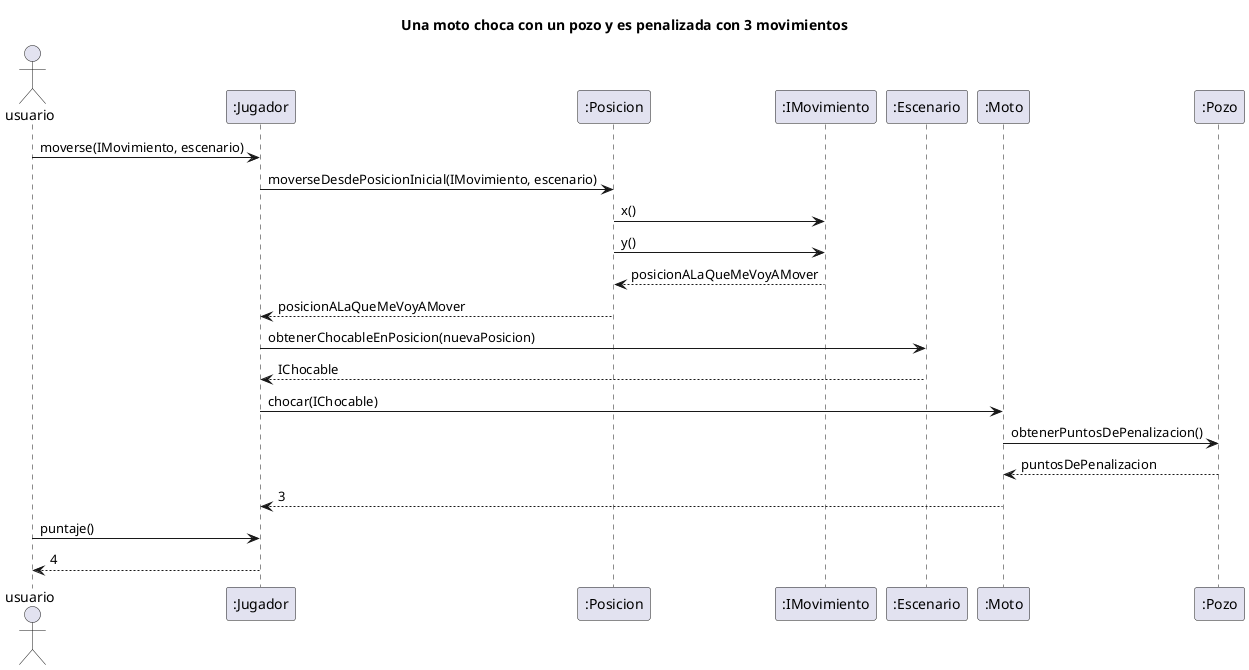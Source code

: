 @startuml
title Una moto choca con un pozo y es penalizada con 3 movimientos
Actor usuario

"usuario" -> ":Jugador": moverse(IMovimiento, escenario)
":Jugador" -> ":Posicion": moverseDesdePosicionInicial(IMovimiento, escenario)
":Posicion" -> ":IMovimiento": x()
":Posicion" -> ":IMovimiento": y()
return posicionALaQueMeVoyAMover
":Posicion" --> ":Jugador": posicionALaQueMeVoyAMover
":Jugador" -> ":Escenario": obtenerChocableEnPosicion(nuevaPosicion)
":Escenario" --> ":Jugador": IChocable
":Jugador" -> ":Moto": chocar(IChocable)
":Moto" -> ":Pozo": obtenerPuntosDePenalizacion()
return puntosDePenalizacion
":Moto" --> ":Jugador": 3
"usuario" -> ":Jugador": puntaje()
return 4

@enduml